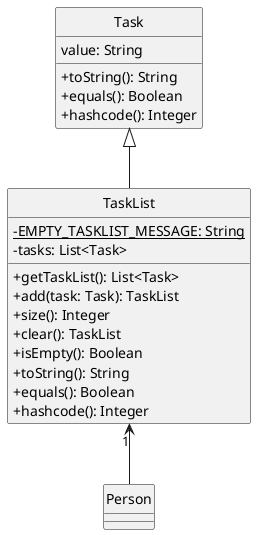 @startuml
skinparam classAttributeIconSize 0
hide circle


class Person
class TaskList
class Task

Task <|-- TaskList
TaskList "1" <-- Person

class Task {
value: String
+toString(): String
+equals(): Boolean
+hashcode(): Integer
}

class TaskList {
-{static} EMPTY_TASKLIST_MESSAGE: String
-tasks: List<Task>
+getTaskList(): List<Task>
+add(task: Task): TaskList
+size(): Integer
+clear(): TaskList
+isEmpty(): Boolean
+toString(): String
+equals(): Boolean
+hashcode(): Integer
}

class Person {
}

@enduml